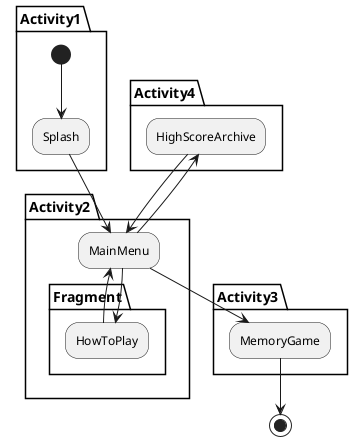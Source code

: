 @startuml
partition Activity1 {
(*)-->Splash
}
partition Activity2 {
Splash --> MainMenu
partition Fragment {
MainMenu --> HowToPlay
HowToPlay --> MainMenu
}
}
partition Activity3 {
MainMenu --> MemoryGame
}
-->(*)
partition Activity4 {
MainMenu --> HighScoreArchive
HighScoreArchive --> MainMenu
}





@enduml